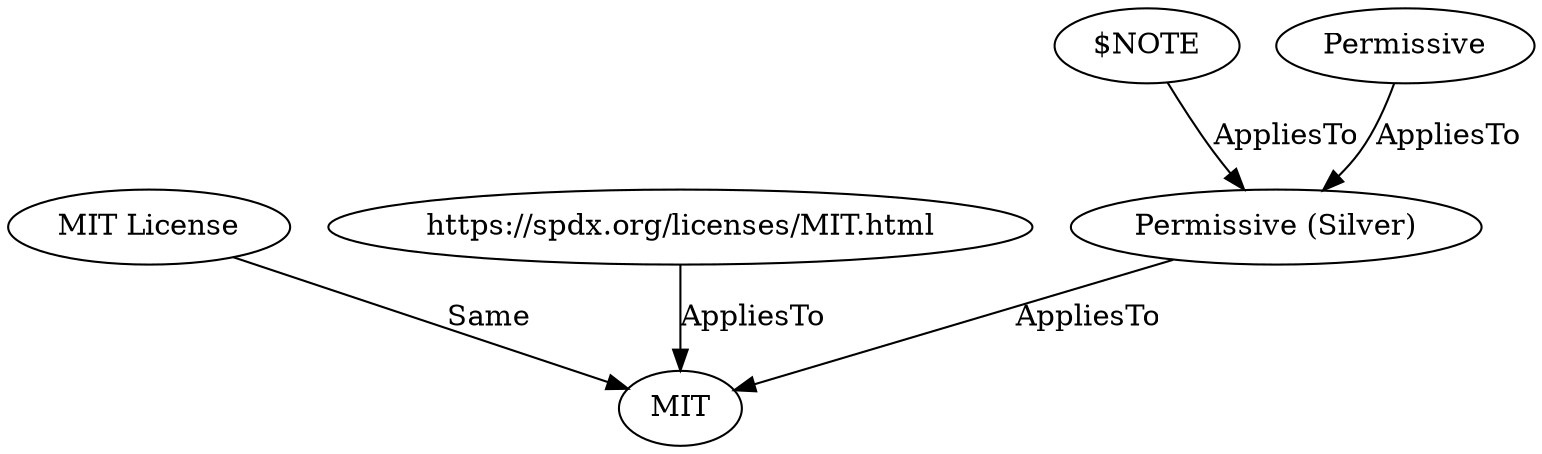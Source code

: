 digraph {
    55 [ label = "MIT" ]
    56 [ label = "MIT License" ]
    57 [ label = "https://spdx.org/licenses/MIT.html" ]
    82 [ label = "Permissive (Silver)" ]
    83 [ label = "$NOTE" ]
    564 [ label = "Permissive" ]
    56 -> 55 [ label = "Same" ]
    57 -> 55 [ label = "AppliesTo" ]
    82 -> 55 [ label = "AppliesTo" ]
    83 -> 82 [ label = "AppliesTo" ]
    564 -> 82 [ label = "AppliesTo" ]
}
